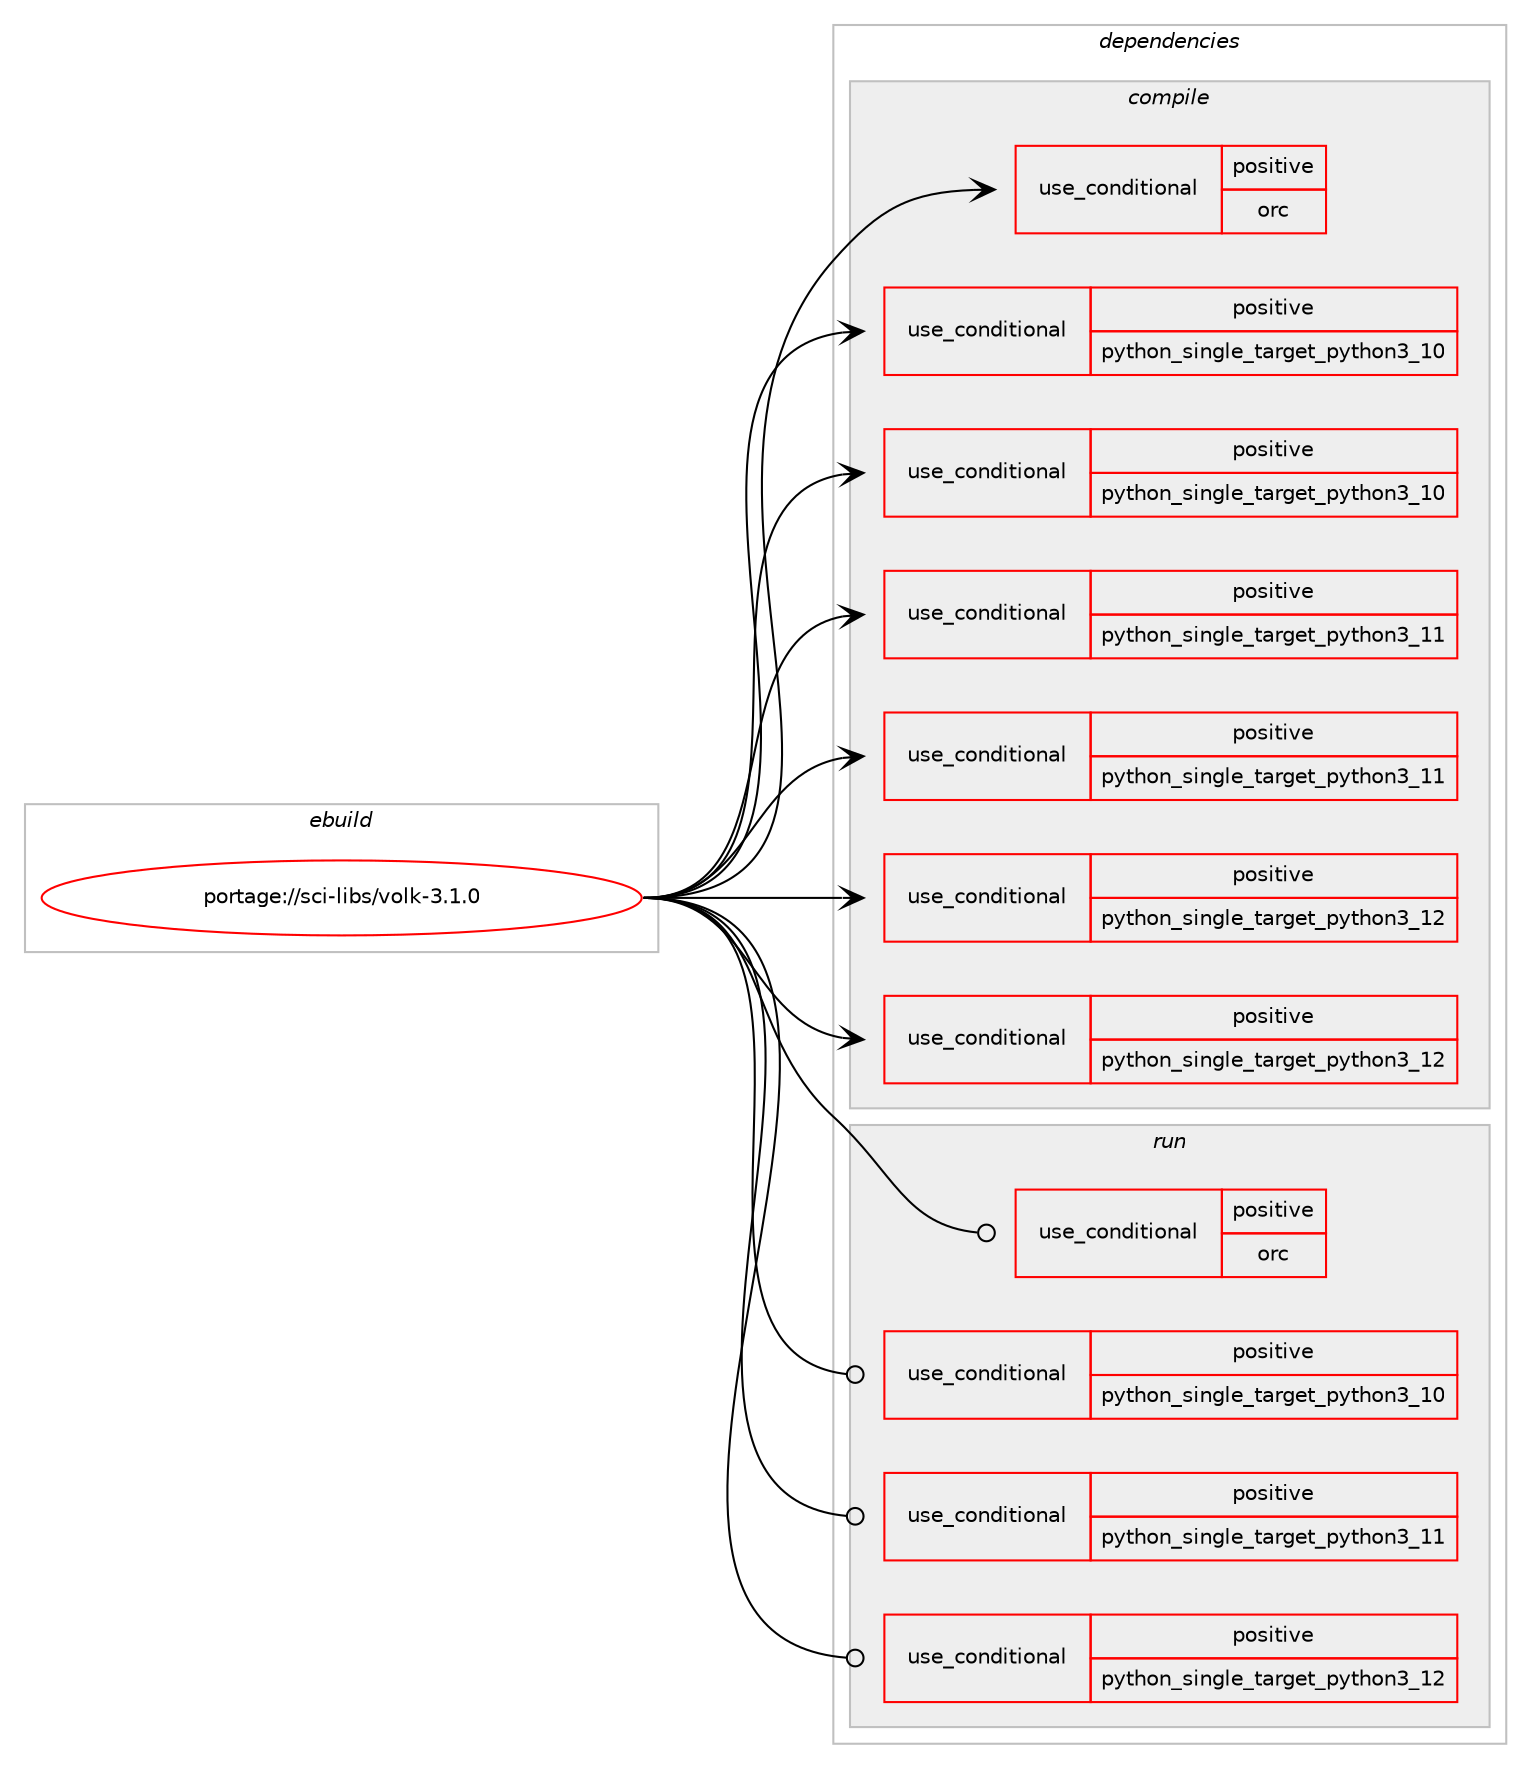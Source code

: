 digraph prolog {

# *************
# Graph options
# *************

newrank=true;
concentrate=true;
compound=true;
graph [rankdir=LR,fontname=Helvetica,fontsize=10,ranksep=1.5];#, ranksep=2.5, nodesep=0.2];
edge  [arrowhead=vee];
node  [fontname=Helvetica,fontsize=10];

# **********
# The ebuild
# **********

subgraph cluster_leftcol {
color=gray;
rank=same;
label=<<i>ebuild</i>>;
id [label="portage://sci-libs/volk-3.1.0", color=red, width=4, href="../sci-libs/volk-3.1.0.svg"];
}

# ****************
# The dependencies
# ****************

subgraph cluster_midcol {
color=gray;
label=<<i>dependencies</i>>;
subgraph cluster_compile {
fillcolor="#eeeeee";
style=filled;
label=<<i>compile</i>>;
subgraph cond8477 {
dependency11816 [label=<<TABLE BORDER="0" CELLBORDER="1" CELLSPACING="0" CELLPADDING="4"><TR><TD ROWSPAN="3" CELLPADDING="10">use_conditional</TD></TR><TR><TD>positive</TD></TR><TR><TD>orc</TD></TR></TABLE>>, shape=none, color=red];
# *** BEGIN UNKNOWN DEPENDENCY TYPE (TODO) ***
# dependency11816 -> package_dependency(portage://sci-libs/volk-3.1.0,install,no,dev-lang,orc,none,[,,],[],[])
# *** END UNKNOWN DEPENDENCY TYPE (TODO) ***

}
id:e -> dependency11816:w [weight=20,style="solid",arrowhead="vee"];
subgraph cond8478 {
dependency11817 [label=<<TABLE BORDER="0" CELLBORDER="1" CELLSPACING="0" CELLPADDING="4"><TR><TD ROWSPAN="3" CELLPADDING="10">use_conditional</TD></TR><TR><TD>positive</TD></TR><TR><TD>python_single_target_python3_10</TD></TR></TABLE>>, shape=none, color=red];
# *** BEGIN UNKNOWN DEPENDENCY TYPE (TODO) ***
# dependency11817 -> package_dependency(portage://sci-libs/volk-3.1.0,install,no,dev-lang,python,none,[,,],[slot(3.10)],[])
# *** END UNKNOWN DEPENDENCY TYPE (TODO) ***

}
id:e -> dependency11817:w [weight=20,style="solid",arrowhead="vee"];
subgraph cond8479 {
dependency11818 [label=<<TABLE BORDER="0" CELLBORDER="1" CELLSPACING="0" CELLPADDING="4"><TR><TD ROWSPAN="3" CELLPADDING="10">use_conditional</TD></TR><TR><TD>positive</TD></TR><TR><TD>python_single_target_python3_10</TD></TR></TABLE>>, shape=none, color=red];
# *** BEGIN UNKNOWN DEPENDENCY TYPE (TODO) ***
# dependency11818 -> package_dependency(portage://sci-libs/volk-3.1.0,install,no,dev-python,mako,none,[,,],[],[use(enable(python_targets_python3_10),negative)])
# *** END UNKNOWN DEPENDENCY TYPE (TODO) ***

}
id:e -> dependency11818:w [weight=20,style="solid",arrowhead="vee"];
subgraph cond8480 {
dependency11819 [label=<<TABLE BORDER="0" CELLBORDER="1" CELLSPACING="0" CELLPADDING="4"><TR><TD ROWSPAN="3" CELLPADDING="10">use_conditional</TD></TR><TR><TD>positive</TD></TR><TR><TD>python_single_target_python3_11</TD></TR></TABLE>>, shape=none, color=red];
# *** BEGIN UNKNOWN DEPENDENCY TYPE (TODO) ***
# dependency11819 -> package_dependency(portage://sci-libs/volk-3.1.0,install,no,dev-lang,python,none,[,,],[slot(3.11)],[])
# *** END UNKNOWN DEPENDENCY TYPE (TODO) ***

}
id:e -> dependency11819:w [weight=20,style="solid",arrowhead="vee"];
subgraph cond8481 {
dependency11820 [label=<<TABLE BORDER="0" CELLBORDER="1" CELLSPACING="0" CELLPADDING="4"><TR><TD ROWSPAN="3" CELLPADDING="10">use_conditional</TD></TR><TR><TD>positive</TD></TR><TR><TD>python_single_target_python3_11</TD></TR></TABLE>>, shape=none, color=red];
# *** BEGIN UNKNOWN DEPENDENCY TYPE (TODO) ***
# dependency11820 -> package_dependency(portage://sci-libs/volk-3.1.0,install,no,dev-python,mako,none,[,,],[],[use(enable(python_targets_python3_11),negative)])
# *** END UNKNOWN DEPENDENCY TYPE (TODO) ***

}
id:e -> dependency11820:w [weight=20,style="solid",arrowhead="vee"];
subgraph cond8482 {
dependency11821 [label=<<TABLE BORDER="0" CELLBORDER="1" CELLSPACING="0" CELLPADDING="4"><TR><TD ROWSPAN="3" CELLPADDING="10">use_conditional</TD></TR><TR><TD>positive</TD></TR><TR><TD>python_single_target_python3_12</TD></TR></TABLE>>, shape=none, color=red];
# *** BEGIN UNKNOWN DEPENDENCY TYPE (TODO) ***
# dependency11821 -> package_dependency(portage://sci-libs/volk-3.1.0,install,no,dev-lang,python,none,[,,],[slot(3.12)],[])
# *** END UNKNOWN DEPENDENCY TYPE (TODO) ***

}
id:e -> dependency11821:w [weight=20,style="solid",arrowhead="vee"];
subgraph cond8483 {
dependency11822 [label=<<TABLE BORDER="0" CELLBORDER="1" CELLSPACING="0" CELLPADDING="4"><TR><TD ROWSPAN="3" CELLPADDING="10">use_conditional</TD></TR><TR><TD>positive</TD></TR><TR><TD>python_single_target_python3_12</TD></TR></TABLE>>, shape=none, color=red];
# *** BEGIN UNKNOWN DEPENDENCY TYPE (TODO) ***
# dependency11822 -> package_dependency(portage://sci-libs/volk-3.1.0,install,no,dev-python,mako,none,[,,],[],[use(enable(python_targets_python3_12),negative)])
# *** END UNKNOWN DEPENDENCY TYPE (TODO) ***

}
id:e -> dependency11822:w [weight=20,style="solid",arrowhead="vee"];
}
subgraph cluster_compileandrun {
fillcolor="#eeeeee";
style=filled;
label=<<i>compile and run</i>>;
}
subgraph cluster_run {
fillcolor="#eeeeee";
style=filled;
label=<<i>run</i>>;
subgraph cond8484 {
dependency11823 [label=<<TABLE BORDER="0" CELLBORDER="1" CELLSPACING="0" CELLPADDING="4"><TR><TD ROWSPAN="3" CELLPADDING="10">use_conditional</TD></TR><TR><TD>positive</TD></TR><TR><TD>orc</TD></TR></TABLE>>, shape=none, color=red];
# *** BEGIN UNKNOWN DEPENDENCY TYPE (TODO) ***
# dependency11823 -> package_dependency(portage://sci-libs/volk-3.1.0,run,no,dev-lang,orc,none,[,,],[],[])
# *** END UNKNOWN DEPENDENCY TYPE (TODO) ***

}
id:e -> dependency11823:w [weight=20,style="solid",arrowhead="odot"];
subgraph cond8485 {
dependency11824 [label=<<TABLE BORDER="0" CELLBORDER="1" CELLSPACING="0" CELLPADDING="4"><TR><TD ROWSPAN="3" CELLPADDING="10">use_conditional</TD></TR><TR><TD>positive</TD></TR><TR><TD>python_single_target_python3_10</TD></TR></TABLE>>, shape=none, color=red];
# *** BEGIN UNKNOWN DEPENDENCY TYPE (TODO) ***
# dependency11824 -> package_dependency(portage://sci-libs/volk-3.1.0,run,no,dev-lang,python,none,[,,],[slot(3.10)],[])
# *** END UNKNOWN DEPENDENCY TYPE (TODO) ***

}
id:e -> dependency11824:w [weight=20,style="solid",arrowhead="odot"];
subgraph cond8486 {
dependency11825 [label=<<TABLE BORDER="0" CELLBORDER="1" CELLSPACING="0" CELLPADDING="4"><TR><TD ROWSPAN="3" CELLPADDING="10">use_conditional</TD></TR><TR><TD>positive</TD></TR><TR><TD>python_single_target_python3_11</TD></TR></TABLE>>, shape=none, color=red];
# *** BEGIN UNKNOWN DEPENDENCY TYPE (TODO) ***
# dependency11825 -> package_dependency(portage://sci-libs/volk-3.1.0,run,no,dev-lang,python,none,[,,],[slot(3.11)],[])
# *** END UNKNOWN DEPENDENCY TYPE (TODO) ***

}
id:e -> dependency11825:w [weight=20,style="solid",arrowhead="odot"];
subgraph cond8487 {
dependency11826 [label=<<TABLE BORDER="0" CELLBORDER="1" CELLSPACING="0" CELLPADDING="4"><TR><TD ROWSPAN="3" CELLPADDING="10">use_conditional</TD></TR><TR><TD>positive</TD></TR><TR><TD>python_single_target_python3_12</TD></TR></TABLE>>, shape=none, color=red];
# *** BEGIN UNKNOWN DEPENDENCY TYPE (TODO) ***
# dependency11826 -> package_dependency(portage://sci-libs/volk-3.1.0,run,no,dev-lang,python,none,[,,],[slot(3.12)],[])
# *** END UNKNOWN DEPENDENCY TYPE (TODO) ***

}
id:e -> dependency11826:w [weight=20,style="solid",arrowhead="odot"];
}
}

# **************
# The candidates
# **************

subgraph cluster_choices {
rank=same;
color=gray;
label=<<i>candidates</i>>;

}

}
